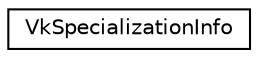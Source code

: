 digraph "Graphical Class Hierarchy"
{
 // LATEX_PDF_SIZE
  edge [fontname="Helvetica",fontsize="10",labelfontname="Helvetica",labelfontsize="10"];
  node [fontname="Helvetica",fontsize="10",shape=record];
  rankdir="LR";
  Node0 [label="VkSpecializationInfo",height=0.2,width=0.4,color="black", fillcolor="white", style="filled",URL="$structVkSpecializationInfo.html",tooltip=" "];
}
